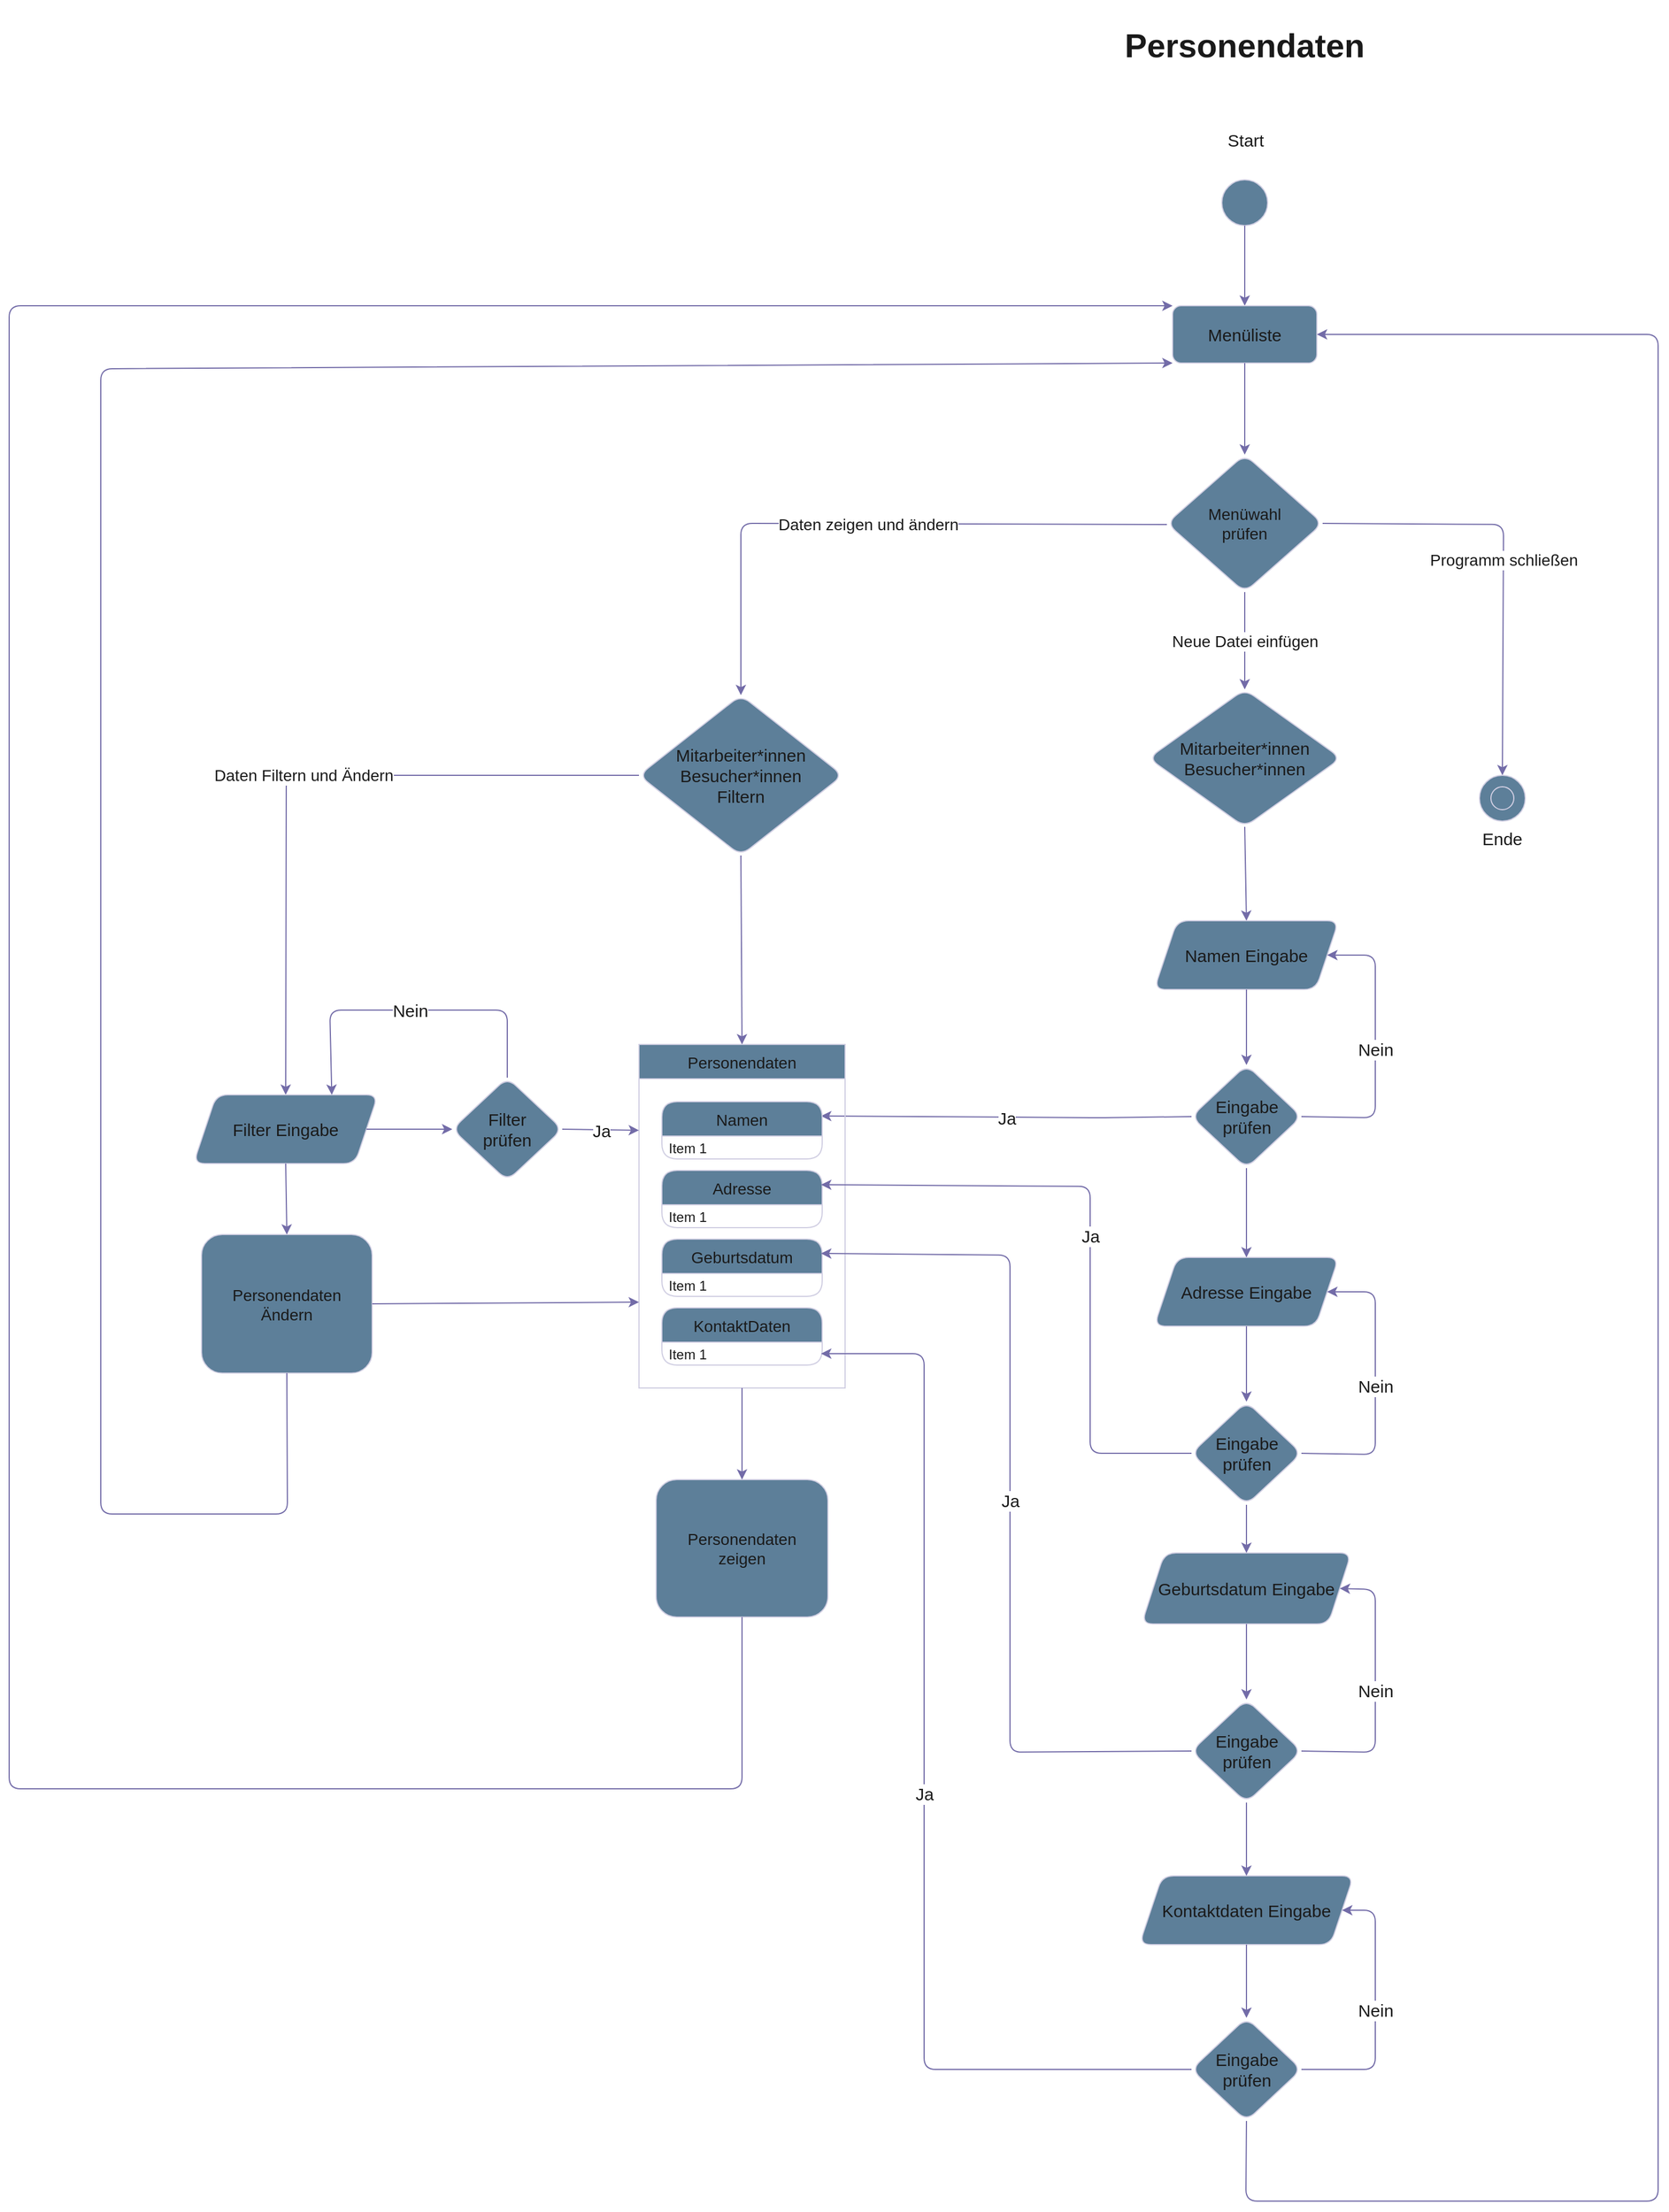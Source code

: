 <mxfile version="19.0.1" type="device"><diagram id="CciKsQxlKbV3pNqd3dr2" name="Seite-1"><mxGraphModel dx="4990" dy="2570" grid="1" gridSize="10" guides="1" tooltips="1" connect="1" arrows="1" fold="1" page="1" pageScale="1" pageWidth="1169" pageHeight="1654" math="0" shadow="0"><root><mxCell id="0"/><mxCell id="1" parent="0"/><mxCell id="n0RkzCo1HEN79UjCHsA9-1" value="" style="ellipse;whiteSpace=wrap;html=1;aspect=fixed;fillColor=#5D7F99;strokeColor=#D0CEE2;fontColor=#1A1A1A;rounded=1;" vertex="1" parent="1"><mxGeometry x="-1661" y="-1485" width="40" height="40" as="geometry"/></mxCell><mxCell id="n0RkzCo1HEN79UjCHsA9-2" value="Personendaten" style="text;html=1;strokeColor=none;fillColor=none;align=center;verticalAlign=middle;whiteSpace=wrap;rounded=1;fontSize=29;fontStyle=1;fontColor=#1A1A1A;" vertex="1" parent="1"><mxGeometry x="-1761" y="-1642" width="240" height="80" as="geometry"/></mxCell><mxCell id="n0RkzCo1HEN79UjCHsA9-3" value="" style="endArrow=classic;html=1;rounded=1;fontSize=29;exitX=0.5;exitY=1;exitDx=0;exitDy=0;strokeColor=#736CA8;fontColor=#1A1A1A;" edge="1" parent="1" source="n0RkzCo1HEN79UjCHsA9-1"><mxGeometry width="50" height="50" relative="1" as="geometry"><mxPoint x="-1671" y="-1285" as="sourcePoint"/><mxPoint x="-1641" y="-1375" as="targetPoint"/></mxGeometry></mxCell><mxCell id="n0RkzCo1HEN79UjCHsA9-4" value="Menüliste" style="rounded=1;whiteSpace=wrap;html=1;fontSize=15;fillColor=#5D7F99;strokeColor=#D0CEE2;fontColor=#1A1A1A;" vertex="1" parent="1"><mxGeometry x="-1704" y="-1375" width="126" height="50" as="geometry"/></mxCell><mxCell id="n0RkzCo1HEN79UjCHsA9-5" value="" style="endArrow=classic;html=1;rounded=1;fontSize=22;exitX=0;exitY=0.5;exitDx=0;exitDy=0;strokeColor=#736CA8;entryX=0.5;entryY=0;entryDx=0;entryDy=0;fontColor=#1A1A1A;" edge="1" parent="1" target="n0RkzCo1HEN79UjCHsA9-121"><mxGeometry relative="1" as="geometry"><mxPoint x="-1709" y="-1184" as="sourcePoint"/><mxPoint x="-2058" y="-1060" as="targetPoint"/><Array as="points"><mxPoint x="-2081" y="-1185"/></Array></mxGeometry></mxCell><mxCell id="n0RkzCo1HEN79UjCHsA9-6" value="Daten zeigen und ändern" style="edgeLabel;resizable=0;html=1;align=center;verticalAlign=middle;fontSize=14;fillColor=#5D7F99;fontColor=#1A1A1A;rounded=1;" connectable="0" vertex="1" parent="n0RkzCo1HEN79UjCHsA9-5"><mxGeometry relative="1" as="geometry"/></mxCell><mxCell id="n0RkzCo1HEN79UjCHsA9-7" value="" style="endArrow=classic;html=1;rounded=1;fontSize=18;exitX=0.5;exitY=1;exitDx=0;exitDy=0;strokeColor=#736CA8;fontColor=#1A1A1A;" edge="1" parent="1" source="n0RkzCo1HEN79UjCHsA9-4" target="n0RkzCo1HEN79UjCHsA9-8"><mxGeometry width="50" height="50" relative="1" as="geometry"><mxPoint x="-1665" y="-1205" as="sourcePoint"/><mxPoint x="-1641" y="-1255" as="targetPoint"/></mxGeometry></mxCell><mxCell id="n0RkzCo1HEN79UjCHsA9-8" value="Menüwahl&lt;br style=&quot;font-size: 14px;&quot;&gt;prüfen" style="rhombus;whiteSpace=wrap;html=1;fontSize=14;fillColor=#5D7F99;strokeColor=#D0CEE2;fontColor=#1A1A1A;rounded=1;" vertex="1" parent="1"><mxGeometry x="-1709" y="-1245" width="136" height="120" as="geometry"/></mxCell><mxCell id="n0RkzCo1HEN79UjCHsA9-9" value="Personendaten&lt;br style=&quot;font-size: 14px;&quot;&gt;zeigen" style="rounded=1;whiteSpace=wrap;html=1;fontSize=14;fillColor=#5D7F99;strokeColor=#D0CEE2;fontColor=#1A1A1A;" vertex="1" parent="1"><mxGeometry x="-2155" y="-350" width="150" height="120" as="geometry"/></mxCell><mxCell id="n0RkzCo1HEN79UjCHsA9-10" value="" style="endArrow=classic;html=1;rounded=1;fontSize=22;exitX=1;exitY=0.5;exitDx=0;exitDy=0;entryX=0.5;entryY=0;entryDx=0;entryDy=0;strokeColor=#736CA8;fontColor=#1A1A1A;" edge="1" parent="1" source="n0RkzCo1HEN79UjCHsA9-8" target="n0RkzCo1HEN79UjCHsA9-21"><mxGeometry relative="1" as="geometry"><mxPoint x="-1495" y="-1195" as="sourcePoint"/><mxPoint x="-1245" y="-1015" as="targetPoint"/><Array as="points"><mxPoint x="-1415" y="-1184"/></Array></mxGeometry></mxCell><mxCell id="n0RkzCo1HEN79UjCHsA9-11" value="Programm schließen" style="edgeLabel;resizable=0;html=1;align=center;verticalAlign=middle;fontSize=14;fillColor=#5D7F99;fontColor=#1A1A1A;rounded=1;" connectable="0" vertex="1" parent="n0RkzCo1HEN79UjCHsA9-10"><mxGeometry relative="1" as="geometry"/></mxCell><mxCell id="n0RkzCo1HEN79UjCHsA9-12" value="" style="endArrow=classic;html=1;rounded=1;fontSize=22;exitX=0.5;exitY=1;exitDx=0;exitDy=0;strokeColor=#736CA8;entryX=0.5;entryY=1;entryDx=0;entryDy=0;fontColor=#1A1A1A;" edge="1" parent="1" source="n0RkzCo1HEN79UjCHsA9-8" target="n0RkzCo1HEN79UjCHsA9-119"><mxGeometry relative="1" as="geometry"><mxPoint x="-1685" y="-995" as="sourcePoint"/><mxPoint x="-1641" y="-1060" as="targetPoint"/><Array as="points"/></mxGeometry></mxCell><mxCell id="n0RkzCo1HEN79UjCHsA9-13" value="Neue Datei einfügen" style="edgeLabel;resizable=0;html=1;align=center;verticalAlign=middle;fontSize=14;fillColor=#5D7F99;fontColor=#1A1A1A;rounded=1;" connectable="0" vertex="1" parent="n0RkzCo1HEN79UjCHsA9-12"><mxGeometry relative="1" as="geometry"/></mxCell><mxCell id="n0RkzCo1HEN79UjCHsA9-14" value="Namen Eingabe" style="shape=parallelogram;perimeter=parallelogramPerimeter;whiteSpace=wrap;html=1;fixedSize=1;fontSize=15;fillColor=#5D7F99;strokeColor=#D0CEE2;fontColor=#1A1A1A;rounded=1;" vertex="1" parent="1"><mxGeometry x="-1720" y="-838" width="161" height="60" as="geometry"/></mxCell><mxCell id="n0RkzCo1HEN79UjCHsA9-15" value="Eingabe&lt;br&gt;prüfen" style="rhombus;whiteSpace=wrap;html=1;fontSize=15;fillColor=#5D7F99;strokeColor=#D0CEE2;fontColor=#1A1A1A;rounded=1;" vertex="1" parent="1"><mxGeometry x="-1687.5" y="-712" width="96" height="90" as="geometry"/></mxCell><mxCell id="n0RkzCo1HEN79UjCHsA9-16" value="" style="endArrow=classic;html=1;rounded=1;fontSize=15;exitX=0;exitY=0.5;exitDx=0;exitDy=0;strokeColor=#736CA8;entryX=1;entryY=0.25;entryDx=0;entryDy=0;fontColor=#1A1A1A;" edge="1" parent="1" source="n0RkzCo1HEN79UjCHsA9-15"><mxGeometry relative="1" as="geometry"><mxPoint x="-1754" y="-443" as="sourcePoint"/><mxPoint x="-2011" y="-667.5" as="targetPoint"/><Array as="points"><mxPoint x="-1766" y="-666"/></Array></mxGeometry></mxCell><mxCell id="n0RkzCo1HEN79UjCHsA9-17" value="Ja" style="edgeLabel;resizable=0;html=1;align=center;verticalAlign=middle;fontSize=15;fillColor=#5D7F99;fontColor=#1A1A1A;rounded=1;" connectable="0" vertex="1" parent="n0RkzCo1HEN79UjCHsA9-16"><mxGeometry relative="1" as="geometry"/></mxCell><mxCell id="n0RkzCo1HEN79UjCHsA9-18" value="" style="endArrow=classic;html=1;rounded=1;fontSize=15;exitX=1;exitY=0.5;exitDx=0;exitDy=0;entryX=1;entryY=0.5;entryDx=0;entryDy=0;strokeColor=#736CA8;fontColor=#1A1A1A;" edge="1" parent="1" source="n0RkzCo1HEN79UjCHsA9-15" target="n0RkzCo1HEN79UjCHsA9-14"><mxGeometry relative="1" as="geometry"><mxPoint x="-1567" y="-632.5" as="sourcePoint"/><mxPoint x="-1557" y="-809" as="targetPoint"/><Array as="points"><mxPoint x="-1527" y="-666"/><mxPoint x="-1527" y="-808"/></Array></mxGeometry></mxCell><mxCell id="n0RkzCo1HEN79UjCHsA9-19" value="Nein" style="edgeLabel;resizable=0;html=1;align=center;verticalAlign=middle;fontSize=15;fillColor=#5D7F99;fontColor=#1A1A1A;rounded=1;" connectable="0" vertex="1" parent="n0RkzCo1HEN79UjCHsA9-18"><mxGeometry relative="1" as="geometry"/></mxCell><mxCell id="n0RkzCo1HEN79UjCHsA9-20" value="" style="endArrow=classic;html=1;rounded=1;fontSize=15;exitX=0.5;exitY=1;exitDx=0;exitDy=0;entryX=0.5;entryY=0;entryDx=0;entryDy=0;strokeColor=#736CA8;fontColor=#1A1A1A;" edge="1" parent="1" source="n0RkzCo1HEN79UjCHsA9-14" target="n0RkzCo1HEN79UjCHsA9-15"><mxGeometry width="50" height="50" relative="1" as="geometry"><mxPoint x="-1678" y="-548" as="sourcePoint"/><mxPoint x="-1678" y="-446" as="targetPoint"/></mxGeometry></mxCell><mxCell id="n0RkzCo1HEN79UjCHsA9-21" value="" style="ellipse;whiteSpace=wrap;html=1;aspect=fixed;fontSize=15;rounded=1;fillColor=#5D7F99;strokeColor=#D0CEE2;fontColor=#1A1A1A;" vertex="1" parent="1"><mxGeometry x="-1436" y="-965" width="40" height="40" as="geometry"/></mxCell><mxCell id="n0RkzCo1HEN79UjCHsA9-22" value="" style="ellipse;whiteSpace=wrap;html=1;aspect=fixed;fontSize=15;fillColor=#5D7F99;strokeColor=#D0CEE2;fontColor=#1A1A1A;rounded=1;" vertex="1" parent="1"><mxGeometry x="-1426" y="-955" width="20" height="20" as="geometry"/></mxCell><mxCell id="n0RkzCo1HEN79UjCHsA9-23" value="Ende" style="text;html=1;strokeColor=none;fillColor=none;align=center;verticalAlign=middle;whiteSpace=wrap;rounded=1;fontSize=15;fontColor=#1A1A1A;" vertex="1" parent="1"><mxGeometry x="-1446" y="-925" width="60" height="30" as="geometry"/></mxCell><mxCell id="n0RkzCo1HEN79UjCHsA9-24" value="Start" style="text;html=1;strokeColor=none;fillColor=none;align=center;verticalAlign=middle;whiteSpace=wrap;rounded=1;fontSize=15;fontColor=#1A1A1A;" vertex="1" parent="1"><mxGeometry x="-1695" y="-1535" width="110" height="30" as="geometry"/></mxCell><mxCell id="n0RkzCo1HEN79UjCHsA9-26" value="Personendaten" style="swimlane;fontStyle=0;childLayout=stackLayout;horizontal=1;startSize=30;horizontalStack=0;resizeParent=1;resizeParentMax=0;resizeLast=0;collapsible=1;marginBottom=0;fontSize=14;glass=0;fillColor=#5D7F99;strokeColor=#D0CEE2;fontColor=#1A1A1A;" vertex="1" parent="1"><mxGeometry x="-2170" y="-730" width="180" height="300" as="geometry"/></mxCell><mxCell id="n0RkzCo1HEN79UjCHsA9-27" value="Adresse" style="swimlane;fontStyle=0;childLayout=stackLayout;horizontal=1;startSize=30;horizontalStack=0;resizeParent=1;resizeParentMax=0;resizeLast=0;collapsible=1;marginBottom=0;fontSize=14;fillColor=#5D7F99;strokeColor=#D0CEE2;fontColor=#1A1A1A;rounded=1;" vertex="1" parent="1"><mxGeometry x="-2150" y="-620" width="140" height="50" as="geometry"/></mxCell><mxCell id="n0RkzCo1HEN79UjCHsA9-28" value="Item 1" style="text;strokeColor=none;fillColor=none;align=left;verticalAlign=middle;spacingLeft=4;spacingRight=4;overflow=hidden;points=[[0,0.5],[1,0.5]];portConstraint=eastwest;rotatable=0;fontSize=12;fontColor=#1A1A1A;rounded=1;" vertex="1" parent="n0RkzCo1HEN79UjCHsA9-27"><mxGeometry y="30" width="140" height="20" as="geometry"/></mxCell><mxCell id="n0RkzCo1HEN79UjCHsA9-29" value="Geburtsdatum" style="swimlane;fontStyle=0;childLayout=stackLayout;horizontal=1;startSize=30;horizontalStack=0;resizeParent=1;resizeParentMax=0;resizeLast=0;collapsible=1;marginBottom=0;fontSize=14;fillColor=#5D7F99;strokeColor=#D0CEE2;fontColor=#1A1A1A;rounded=1;" vertex="1" parent="1"><mxGeometry x="-2150" y="-560" width="140" height="50" as="geometry"/></mxCell><mxCell id="n0RkzCo1HEN79UjCHsA9-30" value="Item 1" style="text;strokeColor=none;fillColor=none;align=left;verticalAlign=middle;spacingLeft=4;spacingRight=4;overflow=hidden;points=[[0,0.5],[1,0.5]];portConstraint=eastwest;rotatable=0;fontSize=12;fontColor=#1A1A1A;rounded=1;" vertex="1" parent="n0RkzCo1HEN79UjCHsA9-29"><mxGeometry y="30" width="140" height="20" as="geometry"/></mxCell><mxCell id="n0RkzCo1HEN79UjCHsA9-31" value="KontaktDaten" style="swimlane;fontStyle=0;childLayout=stackLayout;horizontal=1;startSize=30;horizontalStack=0;resizeParent=1;resizeParentMax=0;resizeLast=0;collapsible=1;marginBottom=0;fontSize=14;fillColor=#5D7F99;strokeColor=#D0CEE2;fontColor=#1A1A1A;rounded=1;" vertex="1" parent="1"><mxGeometry x="-2150" y="-500" width="140" height="50" as="geometry"/></mxCell><mxCell id="n0RkzCo1HEN79UjCHsA9-32" value="Item 1" style="text;strokeColor=none;fillColor=none;align=left;verticalAlign=middle;spacingLeft=4;spacingRight=4;overflow=hidden;points=[[0,0.5],[1,0.5]];portConstraint=eastwest;rotatable=0;fontSize=12;fontColor=#1A1A1A;rounded=1;" vertex="1" parent="n0RkzCo1HEN79UjCHsA9-31"><mxGeometry y="30" width="140" height="20" as="geometry"/></mxCell><mxCell id="n0RkzCo1HEN79UjCHsA9-33" value="Namen" style="swimlane;fontStyle=0;childLayout=stackLayout;horizontal=1;startSize=30;horizontalStack=0;resizeParent=1;resizeParentMax=0;resizeLast=0;collapsible=1;marginBottom=0;fontSize=14;fillColor=#5D7F99;strokeColor=#D0CEE2;fontColor=#1A1A1A;rounded=1;" vertex="1" parent="1"><mxGeometry x="-2150" y="-680" width="140" height="50" as="geometry"/></mxCell><mxCell id="n0RkzCo1HEN79UjCHsA9-34" value="Item 1" style="text;strokeColor=none;fillColor=none;align=left;verticalAlign=middle;spacingLeft=4;spacingRight=4;overflow=hidden;points=[[0,0.5],[1,0.5]];portConstraint=eastwest;rotatable=0;fontSize=12;fontColor=#1A1A1A;rounded=1;" vertex="1" parent="n0RkzCo1HEN79UjCHsA9-33"><mxGeometry y="30" width="140" height="20" as="geometry"/></mxCell><mxCell id="n0RkzCo1HEN79UjCHsA9-35" value="Adresse Eingabe" style="shape=parallelogram;perimeter=parallelogramPerimeter;whiteSpace=wrap;html=1;fixedSize=1;fontSize=15;fillColor=#5D7F99;strokeColor=#D0CEE2;fontColor=#1A1A1A;rounded=1;" vertex="1" parent="1"><mxGeometry x="-1720" y="-544" width="161" height="60" as="geometry"/></mxCell><mxCell id="n0RkzCo1HEN79UjCHsA9-36" value="Eingabe&lt;br&gt;prüfen" style="rhombus;whiteSpace=wrap;html=1;fontSize=15;fillColor=#5D7F99;strokeColor=#D0CEE2;fontColor=#1A1A1A;rounded=1;" vertex="1" parent="1"><mxGeometry x="-1687.5" y="-418" width="96" height="90" as="geometry"/></mxCell><mxCell id="n0RkzCo1HEN79UjCHsA9-37" value="" style="endArrow=classic;html=1;rounded=1;fontSize=15;exitX=0;exitY=0.5;exitDx=0;exitDy=0;strokeColor=#736CA8;entryX=1;entryY=0.25;entryDx=0;entryDy=0;fontColor=#1A1A1A;" edge="1" parent="1" source="n0RkzCo1HEN79UjCHsA9-36"><mxGeometry relative="1" as="geometry"><mxPoint x="-1748" y="-149" as="sourcePoint"/><mxPoint x="-2011" y="-607.5" as="targetPoint"/><Array as="points"><mxPoint x="-1776" y="-373"/><mxPoint x="-1776" y="-606"/></Array></mxGeometry></mxCell><mxCell id="n0RkzCo1HEN79UjCHsA9-38" value="Ja" style="edgeLabel;resizable=0;html=1;align=center;verticalAlign=middle;fontSize=15;fillColor=#5D7F99;fontColor=#1A1A1A;rounded=1;" connectable="0" vertex="1" parent="n0RkzCo1HEN79UjCHsA9-37"><mxGeometry relative="1" as="geometry"/></mxCell><mxCell id="n0RkzCo1HEN79UjCHsA9-39" value="" style="endArrow=classic;html=1;rounded=1;fontSize=15;exitX=1;exitY=0.5;exitDx=0;exitDy=0;entryX=1;entryY=0.5;entryDx=0;entryDy=0;strokeColor=#736CA8;fontColor=#1A1A1A;" edge="1" parent="1" source="n0RkzCo1HEN79UjCHsA9-36" target="n0RkzCo1HEN79UjCHsA9-35"><mxGeometry relative="1" as="geometry"><mxPoint x="-1567" y="-338.5" as="sourcePoint"/><mxPoint x="-1557" y="-515" as="targetPoint"/><Array as="points"><mxPoint x="-1527" y="-372"/><mxPoint x="-1527" y="-514"/></Array></mxGeometry></mxCell><mxCell id="n0RkzCo1HEN79UjCHsA9-40" value="Nein" style="edgeLabel;resizable=0;html=1;align=center;verticalAlign=middle;fontSize=15;fillColor=#5D7F99;fontColor=#1A1A1A;rounded=1;" connectable="0" vertex="1" parent="n0RkzCo1HEN79UjCHsA9-39"><mxGeometry relative="1" as="geometry"/></mxCell><mxCell id="n0RkzCo1HEN79UjCHsA9-41" value="" style="endArrow=classic;html=1;rounded=1;fontSize=15;exitX=0.5;exitY=1;exitDx=0;exitDy=0;entryX=0.5;entryY=0;entryDx=0;entryDy=0;strokeColor=#736CA8;fontColor=#1A1A1A;" edge="1" parent="1" source="n0RkzCo1HEN79UjCHsA9-35" target="n0RkzCo1HEN79UjCHsA9-36"><mxGeometry width="50" height="50" relative="1" as="geometry"><mxPoint x="-1684" y="-254" as="sourcePoint"/><mxPoint x="-1684" y="-152" as="targetPoint"/></mxGeometry></mxCell><mxCell id="n0RkzCo1HEN79UjCHsA9-42" value="Geburtsdatum Eingabe" style="shape=parallelogram;perimeter=parallelogramPerimeter;whiteSpace=wrap;html=1;fixedSize=1;fontSize=15;fillColor=#5D7F99;strokeColor=#D0CEE2;fontColor=#1A1A1A;rounded=1;" vertex="1" parent="1"><mxGeometry x="-1731" y="-286" width="183" height="62" as="geometry"/></mxCell><mxCell id="n0RkzCo1HEN79UjCHsA9-43" value="Eingabe&lt;br&gt;prüfen" style="rhombus;whiteSpace=wrap;html=1;fontSize=15;fillColor=#5D7F99;strokeColor=#D0CEE2;fontColor=#1A1A1A;rounded=1;" vertex="1" parent="1"><mxGeometry x="-1687.5" y="-158" width="96" height="90" as="geometry"/></mxCell><mxCell id="n0RkzCo1HEN79UjCHsA9-44" value="" style="endArrow=classic;html=1;rounded=1;fontSize=15;exitX=0;exitY=0.5;exitDx=0;exitDy=0;strokeColor=#736CA8;entryX=1;entryY=0.25;entryDx=0;entryDy=0;fontColor=#1A1A1A;" edge="1" parent="1" source="n0RkzCo1HEN79UjCHsA9-43"><mxGeometry relative="1" as="geometry"><mxPoint x="-1748" y="111" as="sourcePoint"/><mxPoint x="-2011" y="-547.5" as="targetPoint"/><Array as="points"><mxPoint x="-1846" y="-112"/><mxPoint x="-1846" y="-546"/></Array></mxGeometry></mxCell><mxCell id="n0RkzCo1HEN79UjCHsA9-45" value="Ja" style="edgeLabel;resizable=0;html=1;align=center;verticalAlign=middle;fontSize=15;fillColor=#5D7F99;fontColor=#1A1A1A;rounded=1;" connectable="0" vertex="1" parent="n0RkzCo1HEN79UjCHsA9-44"><mxGeometry relative="1" as="geometry"/></mxCell><mxCell id="n0RkzCo1HEN79UjCHsA9-46" value="" style="endArrow=classic;html=1;rounded=1;fontSize=15;exitX=1;exitY=0.5;exitDx=0;exitDy=0;entryX=1;entryY=0.5;entryDx=0;entryDy=0;strokeColor=#736CA8;fontColor=#1A1A1A;" edge="1" parent="1" source="n0RkzCo1HEN79UjCHsA9-43" target="n0RkzCo1HEN79UjCHsA9-42"><mxGeometry relative="1" as="geometry"><mxPoint x="-1567" y="-78.5" as="sourcePoint"/><mxPoint x="-1557" y="-255" as="targetPoint"/><Array as="points"><mxPoint x="-1527" y="-112"/><mxPoint x="-1527" y="-254"/></Array></mxGeometry></mxCell><mxCell id="n0RkzCo1HEN79UjCHsA9-47" value="Nein" style="edgeLabel;resizable=0;html=1;align=center;verticalAlign=middle;fontSize=15;fillColor=#5D7F99;fontColor=#1A1A1A;rounded=1;" connectable="0" vertex="1" parent="n0RkzCo1HEN79UjCHsA9-46"><mxGeometry relative="1" as="geometry"/></mxCell><mxCell id="n0RkzCo1HEN79UjCHsA9-48" value="" style="endArrow=classic;html=1;rounded=1;fontSize=15;exitX=0.5;exitY=1;exitDx=0;exitDy=0;entryX=0.5;entryY=0;entryDx=0;entryDy=0;strokeColor=#736CA8;fontColor=#1A1A1A;" edge="1" parent="1" source="n0RkzCo1HEN79UjCHsA9-42" target="n0RkzCo1HEN79UjCHsA9-43"><mxGeometry width="50" height="50" relative="1" as="geometry"><mxPoint x="-1678" y="6" as="sourcePoint"/><mxPoint x="-1678" y="108" as="targetPoint"/></mxGeometry></mxCell><mxCell id="n0RkzCo1HEN79UjCHsA9-49" value="Kontaktdaten Eingabe" style="shape=parallelogram;perimeter=parallelogramPerimeter;whiteSpace=wrap;html=1;fixedSize=1;fontSize=15;fillColor=#5D7F99;strokeColor=#D0CEE2;fontColor=#1A1A1A;rounded=1;" vertex="1" parent="1"><mxGeometry x="-1733" y="-4" width="187" height="60" as="geometry"/></mxCell><mxCell id="n0RkzCo1HEN79UjCHsA9-50" value="Eingabe&lt;br&gt;prüfen" style="rhombus;whiteSpace=wrap;html=1;fontSize=15;fillColor=#5D7F99;strokeColor=#D0CEE2;fontColor=#1A1A1A;rounded=1;" vertex="1" parent="1"><mxGeometry x="-1687.5" y="120" width="96" height="90" as="geometry"/></mxCell><mxCell id="n0RkzCo1HEN79UjCHsA9-51" value="" style="endArrow=classic;html=1;rounded=1;fontSize=15;exitX=0;exitY=0.5;exitDx=0;exitDy=0;strokeColor=#736CA8;entryX=1;entryY=0.5;entryDx=0;entryDy=0;fontColor=#1A1A1A;" edge="1" parent="1" source="n0RkzCo1HEN79UjCHsA9-50"><mxGeometry relative="1" as="geometry"><mxPoint x="-1687.5" y="167" as="sourcePoint"/><mxPoint x="-2011" y="-460" as="targetPoint"/><Array as="points"><mxPoint x="-1921" y="165"/><mxPoint x="-1921" y="-460"/></Array></mxGeometry></mxCell><mxCell id="n0RkzCo1HEN79UjCHsA9-52" value="Ja" style="edgeLabel;resizable=0;html=1;align=center;verticalAlign=middle;fontSize=15;fillColor=#5D7F99;fontColor=#1A1A1A;rounded=1;" connectable="0" vertex="1" parent="n0RkzCo1HEN79UjCHsA9-51"><mxGeometry relative="1" as="geometry"/></mxCell><mxCell id="n0RkzCo1HEN79UjCHsA9-53" value="" style="endArrow=classic;html=1;rounded=1;fontSize=15;entryX=1;entryY=0.5;entryDx=0;entryDy=0;strokeColor=#736CA8;exitX=1;exitY=0.5;exitDx=0;exitDy=0;fontColor=#1A1A1A;" edge="1" parent="1" source="n0RkzCo1HEN79UjCHsA9-50" target="n0RkzCo1HEN79UjCHsA9-49"><mxGeometry relative="1" as="geometry"><mxPoint x="-1556" y="210" as="sourcePoint"/><mxPoint x="-1557" y="25" as="targetPoint"/><Array as="points"><mxPoint x="-1527" y="165"/><mxPoint x="-1527" y="26"/></Array></mxGeometry></mxCell><mxCell id="n0RkzCo1HEN79UjCHsA9-54" value="Nein" style="edgeLabel;resizable=0;html=1;align=center;verticalAlign=middle;fontSize=15;fillColor=#5D7F99;fontColor=#1A1A1A;rounded=1;" connectable="0" vertex="1" parent="n0RkzCo1HEN79UjCHsA9-53"><mxGeometry relative="1" as="geometry"/></mxCell><mxCell id="n0RkzCo1HEN79UjCHsA9-55" value="" style="endArrow=classic;html=1;rounded=1;fontSize=15;exitX=0.5;exitY=1;exitDx=0;exitDy=0;entryX=0.5;entryY=0;entryDx=0;entryDy=0;strokeColor=#736CA8;fontColor=#1A1A1A;" edge="1" parent="1" source="n0RkzCo1HEN79UjCHsA9-49" target="n0RkzCo1HEN79UjCHsA9-50"><mxGeometry width="50" height="50" relative="1" as="geometry"><mxPoint x="-1678" y="286" as="sourcePoint"/><mxPoint x="-1639.5" y="122" as="targetPoint"/></mxGeometry></mxCell><mxCell id="n0RkzCo1HEN79UjCHsA9-56" value="" style="endArrow=classic;html=1;rounded=1;fontSize=15;exitX=0.5;exitY=1;exitDx=0;exitDy=0;entryX=0.5;entryY=0;entryDx=0;entryDy=0;strokeColor=#736CA8;fontColor=#1A1A1A;" edge="1" parent="1" source="n0RkzCo1HEN79UjCHsA9-15" target="n0RkzCo1HEN79UjCHsA9-35"><mxGeometry width="50" height="50" relative="1" as="geometry"><mxPoint x="-1776" y="-596" as="sourcePoint"/><mxPoint x="-1776" y="-530" as="targetPoint"/></mxGeometry></mxCell><mxCell id="n0RkzCo1HEN79UjCHsA9-57" value="" style="endArrow=classic;html=1;rounded=1;fontSize=15;exitX=0.5;exitY=1;exitDx=0;exitDy=0;entryX=0.5;entryY=0;entryDx=0;entryDy=0;strokeColor=#736CA8;fontColor=#1A1A1A;" edge="1" parent="1" source="n0RkzCo1HEN79UjCHsA9-36" target="n0RkzCo1HEN79UjCHsA9-42"><mxGeometry width="50" height="50" relative="1" as="geometry"><mxPoint x="-1806" y="-316" as="sourcePoint"/><mxPoint x="-1806" y="-250.0" as="targetPoint"/></mxGeometry></mxCell><mxCell id="n0RkzCo1HEN79UjCHsA9-58" value="" style="endArrow=classic;html=1;rounded=1;fontSize=15;exitX=0.5;exitY=1;exitDx=0;exitDy=0;entryX=0.5;entryY=0;entryDx=0;entryDy=0;strokeColor=#736CA8;fontColor=#1A1A1A;" edge="1" parent="1" source="n0RkzCo1HEN79UjCHsA9-43" target="n0RkzCo1HEN79UjCHsA9-49"><mxGeometry width="50" height="50" relative="1" as="geometry"><mxPoint x="-1846.0" y="-46.0" as="sourcePoint"/><mxPoint x="-1846.0" y="20" as="targetPoint"/></mxGeometry></mxCell><mxCell id="n0RkzCo1HEN79UjCHsA9-59" value="" style="endArrow=classic;html=1;rounded=1;fontSize=15;exitX=0.5;exitY=1;exitDx=0;exitDy=0;entryX=0.5;entryY=0;entryDx=0;entryDy=0;strokeColor=#736CA8;fontColor=#1A1A1A;" edge="1" parent="1" source="n0RkzCo1HEN79UjCHsA9-26" target="n0RkzCo1HEN79UjCHsA9-9"><mxGeometry width="50" height="50" relative="1" as="geometry"><mxPoint x="-2090" y="-640" as="sourcePoint"/><mxPoint x="-2090" y="-562.0" as="targetPoint"/></mxGeometry></mxCell><mxCell id="n0RkzCo1HEN79UjCHsA9-119" value="Mitarbeiter*innen&lt;br&gt;Besucher*innen" style="rhombus;whiteSpace=wrap;html=1;fontSize=15;fillColor=#5D7F99;strokeColor=#D0CEE2;fontColor=#1A1A1A;rounded=1;direction=west;" vertex="1" parent="1"><mxGeometry x="-1725" y="-1040" width="168" height="120" as="geometry"/></mxCell><mxCell id="n0RkzCo1HEN79UjCHsA9-121" value="Mitarbeiter*innen&lt;br&gt;Besucher*innen&lt;br&gt;Filtern" style="rhombus;whiteSpace=wrap;html=1;fontSize=15;fillColor=#5D7F99;strokeColor=#D0CEE2;fontColor=#1A1A1A;rounded=1;" vertex="1" parent="1"><mxGeometry x="-2170" y="-1035" width="178" height="140" as="geometry"/></mxCell><mxCell id="n0RkzCo1HEN79UjCHsA9-122" value="" style="endArrow=classic;html=1;rounded=1;fontSize=22;exitX=0;exitY=0.5;exitDx=0;exitDy=0;strokeColor=#736CA8;entryX=0.5;entryY=0;entryDx=0;entryDy=0;fontColor=#1A1A1A;" edge="1" parent="1" source="n0RkzCo1HEN79UjCHsA9-121" target="n0RkzCo1HEN79UjCHsA9-124"><mxGeometry relative="1" as="geometry"><mxPoint x="-2201" y="-964" as="sourcePoint"/><mxPoint x="-2400" y="-840" as="targetPoint"/><Array as="points"><mxPoint x="-2478" y="-965"/></Array></mxGeometry></mxCell><mxCell id="n0RkzCo1HEN79UjCHsA9-123" value="Daten Filtern und Ändern" style="edgeLabel;resizable=0;html=1;align=center;verticalAlign=middle;fontSize=14;fillColor=#5D7F99;fontColor=#1A1A1A;rounded=1;" connectable="0" vertex="1" parent="n0RkzCo1HEN79UjCHsA9-122"><mxGeometry relative="1" as="geometry"/></mxCell><mxCell id="n0RkzCo1HEN79UjCHsA9-124" value="Filter Eingabe" style="shape=parallelogram;perimeter=parallelogramPerimeter;whiteSpace=wrap;html=1;fixedSize=1;fontSize=15;fillColor=#5D7F99;strokeColor=#D0CEE2;fontColor=#1A1A1A;rounded=1;" vertex="1" parent="1"><mxGeometry x="-2559" y="-686" width="161" height="60" as="geometry"/></mxCell><mxCell id="n0RkzCo1HEN79UjCHsA9-125" value="Personendaten&lt;br style=&quot;font-size: 14px;&quot;&gt;Ändern" style="rounded=1;whiteSpace=wrap;html=1;fontSize=14;fillColor=#5D7F99;strokeColor=#D0CEE2;fontColor=#1A1A1A;" vertex="1" parent="1"><mxGeometry x="-2552" y="-564" width="149" height="121" as="geometry"/></mxCell><mxCell id="n0RkzCo1HEN79UjCHsA9-129" value="" style="endArrow=classic;html=1;rounded=1;fontSize=15;exitX=0.5;exitY=0;exitDx=0;exitDy=0;entryX=0.5;entryY=0;entryDx=0;entryDy=0;strokeColor=#736CA8;fontColor=#1A1A1A;" edge="1" parent="1" source="n0RkzCo1HEN79UjCHsA9-119" target="n0RkzCo1HEN79UjCHsA9-14"><mxGeometry width="50" height="50" relative="1" as="geometry"><mxPoint x="-1720" y="-890" as="sourcePoint"/><mxPoint x="-1720" y="-824.0" as="targetPoint"/></mxGeometry></mxCell><mxCell id="n0RkzCo1HEN79UjCHsA9-130" value="" style="endArrow=classic;html=1;rounded=1;fontSize=15;exitX=0.5;exitY=1;exitDx=0;exitDy=0;strokeColor=#736CA8;entryX=0.5;entryY=0;entryDx=0;entryDy=0;fontColor=#1A1A1A;" edge="1" parent="1" source="n0RkzCo1HEN79UjCHsA9-124" target="n0RkzCo1HEN79UjCHsA9-125"><mxGeometry width="50" height="50" relative="1" as="geometry"><mxPoint x="-2600" y="-530" as="sourcePoint"/><mxPoint x="-2370" y="-570" as="targetPoint"/></mxGeometry></mxCell><mxCell id="n0RkzCo1HEN79UjCHsA9-131" value="" style="endArrow=classic;html=1;rounded=1;fontSize=15;strokeColor=#736CA8;entryX=0;entryY=0.5;entryDx=0;entryDy=0;exitX=1;exitY=0.5;exitDx=0;exitDy=0;fontColor=#1A1A1A;" edge="1" parent="1" source="n0RkzCo1HEN79UjCHsA9-124" target="n0RkzCo1HEN79UjCHsA9-136"><mxGeometry width="50" height="50" relative="1" as="geometry"><mxPoint x="-2270" y="-610" as="sourcePoint"/><mxPoint x="-2220" y="-808" as="targetPoint"/></mxGeometry></mxCell><mxCell id="n0RkzCo1HEN79UjCHsA9-132" value="" style="endArrow=classic;html=1;rounded=1;fontSize=15;exitX=0.5;exitY=1;exitDx=0;exitDy=0;entryX=0.5;entryY=0;entryDx=0;entryDy=0;strokeColor=#736CA8;fontColor=#1A1A1A;" edge="1" parent="1" source="n0RkzCo1HEN79UjCHsA9-121" target="n0RkzCo1HEN79UjCHsA9-26"><mxGeometry width="50" height="50" relative="1" as="geometry"><mxPoint x="-2120" y="-850" as="sourcePoint"/><mxPoint x="-2120" y="-784.0" as="targetPoint"/></mxGeometry></mxCell><mxCell id="n0RkzCo1HEN79UjCHsA9-133" value="" style="endArrow=classic;html=1;rounded=1;fontSize=15;strokeColor=#736CA8;exitX=1;exitY=0.5;exitDx=0;exitDy=0;entryX=0;entryY=0.75;entryDx=0;entryDy=0;fontColor=#1A1A1A;" edge="1" parent="1" source="n0RkzCo1HEN79UjCHsA9-125" target="n0RkzCo1HEN79UjCHsA9-26"><mxGeometry width="50" height="50" relative="1" as="geometry"><mxPoint x="-2270" y="-460" as="sourcePoint"/><mxPoint x="-2230" y="-470" as="targetPoint"/></mxGeometry></mxCell><mxCell id="n0RkzCo1HEN79UjCHsA9-135" value="" style="endArrow=classic;html=1;rounded=1;exitX=0.5;exitY=1;exitDx=0;exitDy=0;entryX=1;entryY=0.5;entryDx=0;entryDy=0;strokeColor=#736CA8;fontColor=#1A1A1A;" edge="1" parent="1" source="n0RkzCo1HEN79UjCHsA9-50" target="n0RkzCo1HEN79UjCHsA9-4"><mxGeometry width="50" height="50" relative="1" as="geometry"><mxPoint x="-1850" y="-170" as="sourcePoint"/><mxPoint x="-1290" y="-1370" as="targetPoint"/><Array as="points"><mxPoint x="-1640" y="280"/><mxPoint x="-1280" y="280"/><mxPoint x="-1280" y="-1350"/></Array></mxGeometry></mxCell><mxCell id="n0RkzCo1HEN79UjCHsA9-136" value="Filter&lt;br&gt;prüfen" style="rhombus;whiteSpace=wrap;html=1;fontSize=15;fillColor=#5D7F99;strokeColor=#D0CEE2;fontColor=#1A1A1A;rounded=1;" vertex="1" parent="1"><mxGeometry x="-2333" y="-701" width="96" height="90" as="geometry"/></mxCell><mxCell id="n0RkzCo1HEN79UjCHsA9-137" value="" style="endArrow=classic;html=1;rounded=1;fontSize=15;exitX=1;exitY=0.5;exitDx=0;exitDy=0;strokeColor=#736CA8;entryX=0;entryY=0.25;entryDx=0;entryDy=0;fontColor=#1A1A1A;" edge="1" parent="1" source="n0RkzCo1HEN79UjCHsA9-136" target="n0RkzCo1HEN79UjCHsA9-26"><mxGeometry relative="1" as="geometry"><mxPoint x="-2340" y="-790" as="sourcePoint"/><mxPoint x="-2663.5" y="-790.5" as="targetPoint"/><Array as="points"/></mxGeometry></mxCell><mxCell id="n0RkzCo1HEN79UjCHsA9-138" value="Ja" style="edgeLabel;resizable=0;html=1;align=center;verticalAlign=middle;fontSize=15;fillColor=#5D7F99;fontColor=#1A1A1A;rounded=1;" connectable="0" vertex="1" parent="n0RkzCo1HEN79UjCHsA9-137"><mxGeometry relative="1" as="geometry"/></mxCell><mxCell id="n0RkzCo1HEN79UjCHsA9-139" value="" style="endArrow=classic;html=1;rounded=1;fontSize=15;exitX=0.5;exitY=0;exitDx=0;exitDy=0;entryX=0.75;entryY=0;entryDx=0;entryDy=0;strokeColor=#736CA8;fontColor=#1A1A1A;" edge="1" parent="1" source="n0RkzCo1HEN79UjCHsA9-136" target="n0RkzCo1HEN79UjCHsA9-124"><mxGeometry relative="1" as="geometry"><mxPoint x="-2690" y="-710" as="sourcePoint"/><mxPoint x="-2667.5" y="-851.0" as="targetPoint"/><Array as="points"><mxPoint x="-2285" y="-760"/><mxPoint x="-2440" y="-760"/></Array></mxGeometry></mxCell><mxCell id="n0RkzCo1HEN79UjCHsA9-140" value="Nein" style="edgeLabel;resizable=0;html=1;align=center;verticalAlign=middle;fontSize=15;fillColor=#5D7F99;fontColor=#1A1A1A;rounded=1;" connectable="0" vertex="1" parent="n0RkzCo1HEN79UjCHsA9-139"><mxGeometry relative="1" as="geometry"/></mxCell><mxCell id="n0RkzCo1HEN79UjCHsA9-142" value="" style="endArrow=classic;html=1;exitX=0.5;exitY=1;exitDx=0;exitDy=0;entryX=0;entryY=0;entryDx=0;entryDy=0;strokeColor=#736CA8;rounded=1;fontColor=#1A1A1A;" edge="1" parent="1" source="n0RkzCo1HEN79UjCHsA9-9" target="n0RkzCo1HEN79UjCHsA9-4"><mxGeometry width="50" height="50" relative="1" as="geometry"><mxPoint x="-2080" y="-120" as="sourcePoint"/><mxPoint x="-1740" y="-1350" as="targetPoint"/><Array as="points"><mxPoint x="-2080" y="-80"/><mxPoint x="-2720" y="-80"/><mxPoint x="-2720" y="-1375"/></Array></mxGeometry></mxCell><mxCell id="n0RkzCo1HEN79UjCHsA9-143" value="" style="endArrow=classic;html=1;rounded=1;exitX=0.5;exitY=1;exitDx=0;exitDy=0;entryX=0;entryY=1;entryDx=0;entryDy=0;strokeColor=#736CA8;fontColor=#1A1A1A;" edge="1" parent="1" source="n0RkzCo1HEN79UjCHsA9-125" target="n0RkzCo1HEN79UjCHsA9-4"><mxGeometry width="50" height="50" relative="1" as="geometry"><mxPoint x="-2660" y="-190" as="sourcePoint"/><mxPoint x="-2598.5" y="-1750" as="targetPoint"/><Array as="points"><mxPoint x="-2477" y="-320"/><mxPoint x="-2640" y="-320"/><mxPoint x="-2640" y="-1320"/></Array></mxGeometry></mxCell></root></mxGraphModel></diagram></mxfile>